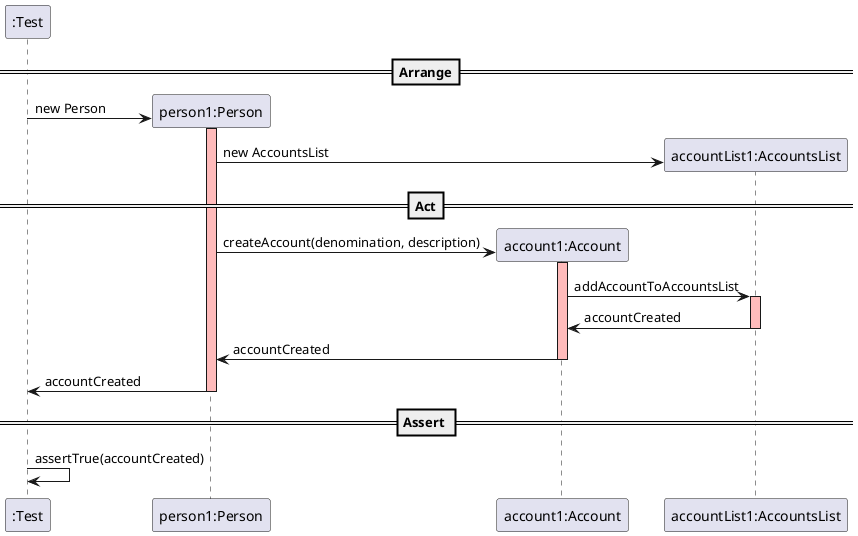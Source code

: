 @startuml
create ":Test"

==Arrange==

create "person1:Person"
":Test" -> "person1:Person" : new Person
activate "person1:Person" #FFBBBB

create "account1:Account"
create "accountList1:AccountsList"
"person1:Person" -> "accountList1:AccountsList" : new AccountsList

==Act==
create "account1:Account"
"person1:Person" -> "account1:Account" : createAccount(denomination, description)
activate "account1:Account" #FFBBBB

"account1:Account" -> "accountList1:AccountsList" : addAccountToAccountsList
activate "accountList1:AccountsList" #FFBBBB

"accountList1:AccountsList" -> "account1:Account" : accountCreated
deactivate "accountList1:AccountsList" #FFBBBB

"account1:Account" -> "person1:Person" : accountCreated
deactivate "account1:Account" #FFBBBB

"person1:Person" -> ":Test" : accountCreated
deactivate "person1:Person" #FFBBBB

== Assert ==

":Test" -> ":Test" : assertTrue(accountCreated)
@enduml